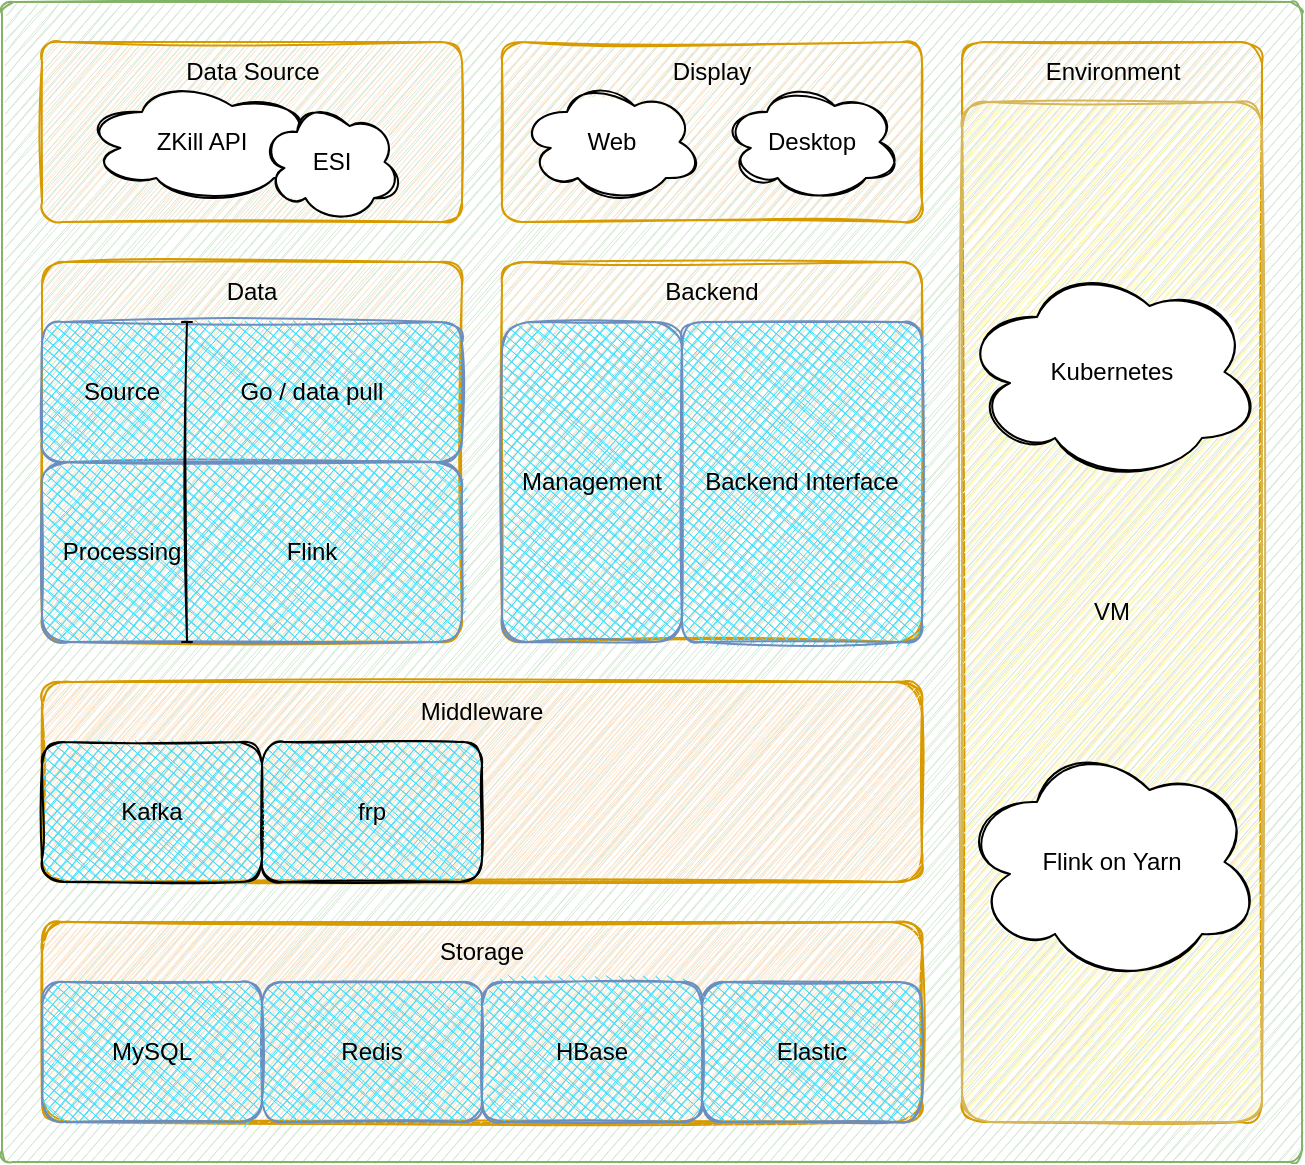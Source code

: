 <mxfile version="15.4.0" type="device"><diagram id="-mXrpNrnObIxGvTFfca1" name="第 1 页"><mxGraphModel dx="946" dy="672" grid="1" gridSize="10" guides="1" tooltips="1" connect="1" arrows="1" fold="1" page="1" pageScale="1" pageWidth="827" pageHeight="1169" math="0" shadow="0"><root><mxCell id="0"/><mxCell id="1" parent="0"/><mxCell id="zx75lBKb_kVxbM30wrPt-1" value="" style="rounded=1;whiteSpace=wrap;html=1;arcSize=1;fillColor=#d5e8d4;strokeColor=#82b366;glass=0;shadow=0;sketch=1;" parent="1" vertex="1"><mxGeometry y="60" width="650" height="580" as="geometry"/></mxCell><mxCell id="zx75lBKb_kVxbM30wrPt-9" value="" style="group;sketch=1;rounded=1;glass=0;fillColor=#ffe6cc;strokeColor=#d79b00;" parent="1" vertex="1" connectable="0"><mxGeometry x="20" y="520" width="440" height="100" as="geometry"/></mxCell><mxCell id="zx75lBKb_kVxbM30wrPt-2" value="" style="rounded=1;whiteSpace=wrap;html=1;arcSize=10;sketch=1;fillColor=#ffe6cc;strokeColor=#d79b00;" parent="zx75lBKb_kVxbM30wrPt-9" vertex="1"><mxGeometry width="440" height="100" as="geometry"/></mxCell><mxCell id="zx75lBKb_kVxbM30wrPt-8" value="Storage" style="text;html=1;strokeColor=none;fillColor=none;align=center;verticalAlign=middle;whiteSpace=wrap;rounded=0;shadow=0;glass=0;sketch=1;" parent="zx75lBKb_kVxbM30wrPt-9" vertex="1"><mxGeometry x="190" width="60" height="30" as="geometry"/></mxCell><mxCell id="zx75lBKb_kVxbM30wrPt-7" value="Elastic" style="rounded=1;whiteSpace=wrap;html=1;shadow=0;glass=0;sketch=1;arcSize=16;fillColor=#44DDFC;strokeColor=#6c8ebf;fillStyle=cross-hatch;" parent="zx75lBKb_kVxbM30wrPt-9" vertex="1"><mxGeometry x="330" y="30" width="110" height="70" as="geometry"/></mxCell><mxCell id="zx75lBKb_kVxbM30wrPt-6" value="HBase" style="rounded=1;whiteSpace=wrap;html=1;shadow=0;glass=0;sketch=1;arcSize=16;fillColor=#44DDFC;strokeColor=#6c8ebf;fillStyle=cross-hatch;" parent="zx75lBKb_kVxbM30wrPt-9" vertex="1"><mxGeometry x="220" y="30" width="110" height="70" as="geometry"/></mxCell><mxCell id="zx75lBKb_kVxbM30wrPt-5" value="Redis" style="rounded=1;whiteSpace=wrap;html=1;shadow=0;glass=0;sketch=1;arcSize=16;fillColor=#44DDFC;strokeColor=#6c8ebf;fillStyle=cross-hatch;" parent="zx75lBKb_kVxbM30wrPt-9" vertex="1"><mxGeometry x="110" y="30" width="110" height="70" as="geometry"/></mxCell><mxCell id="zx75lBKb_kVxbM30wrPt-3" value="MySQL" style="rounded=1;whiteSpace=wrap;html=1;shadow=0;glass=0;sketch=1;arcSize=16;fillColor=#44DDFC;strokeColor=#6c8ebf;fillStyle=cross-hatch;" parent="zx75lBKb_kVxbM30wrPt-9" vertex="1"><mxGeometry y="30" width="110" height="70" as="geometry"/></mxCell><mxCell id="zx75lBKb_kVxbM30wrPt-10" value="" style="group;sketch=1;rounded=1;glass=0;fillColor=#ffe6cc;strokeColor=#d79b00;" parent="1" vertex="1" connectable="0"><mxGeometry x="20" y="400" width="440" height="100" as="geometry"/></mxCell><mxCell id="zx75lBKb_kVxbM30wrPt-11" value="" style="rounded=1;whiteSpace=wrap;html=1;arcSize=10;fillColor=#ffe6cc;strokeColor=#d79b00;sketch=1;" parent="zx75lBKb_kVxbM30wrPt-10" vertex="1"><mxGeometry width="440" height="100" as="geometry"/></mxCell><mxCell id="zx75lBKb_kVxbM30wrPt-12" value="Middleware" style="text;html=1;strokeColor=none;fillColor=none;align=center;verticalAlign=middle;whiteSpace=wrap;rounded=0;shadow=0;glass=0;sketch=1;" parent="zx75lBKb_kVxbM30wrPt-10" vertex="1"><mxGeometry x="190" width="60" height="30" as="geometry"/></mxCell><mxCell id="zx75lBKb_kVxbM30wrPt-13" value="Kafka" style="rounded=1;whiteSpace=wrap;html=1;shadow=0;glass=0;sketch=1;arcSize=16;fillColor=#44DDFC;fillStyle=cross-hatch;" parent="zx75lBKb_kVxbM30wrPt-10" vertex="1"><mxGeometry y="30" width="110" height="70" as="geometry"/></mxCell><mxCell id="YR4Lv2byaBBdz-yBoK7X-1" value="frp" style="rounded=1;whiteSpace=wrap;html=1;shadow=0;glass=0;sketch=1;arcSize=16;fillColor=#44DDFC;fillStyle=cross-hatch;" vertex="1" parent="zx75lBKb_kVxbM30wrPt-10"><mxGeometry x="110" y="30" width="110" height="70" as="geometry"/></mxCell><mxCell id="zx75lBKb_kVxbM30wrPt-22" value="" style="rounded=1;whiteSpace=wrap;html=1;shadow=0;glass=0;sketch=1;arcSize=6;fillColor=#ffe6cc;strokeColor=#d79b00;" parent="1" vertex="1"><mxGeometry x="20" y="190" width="210" height="190" as="geometry"/></mxCell><mxCell id="zx75lBKb_kVxbM30wrPt-23" value="" style="rounded=1;whiteSpace=wrap;html=1;shadow=0;glass=0;sketch=1;fillColor=#44DDFC;strokeColor=#6c8ebf;fillStyle=cross-hatch;" parent="1" vertex="1"><mxGeometry x="20" y="290" width="210" height="90" as="geometry"/></mxCell><mxCell id="zx75lBKb_kVxbM30wrPt-24" value="" style="rounded=1;whiteSpace=wrap;html=1;shadow=0;glass=0;sketch=1;fillColor=#44DDFC;strokeColor=#6c8ebf;fillStyle=cross-hatch;" parent="1" vertex="1"><mxGeometry x="20" y="220" width="210" height="70" as="geometry"/></mxCell><mxCell id="zx75lBKb_kVxbM30wrPt-31" value="" style="shape=crossbar;whiteSpace=wrap;html=1;rounded=1;direction=south;shadow=0;glass=0;sketch=1;" parent="1" vertex="1"><mxGeometry x="90" y="220" width="5" height="160" as="geometry"/></mxCell><mxCell id="zx75lBKb_kVxbM30wrPt-32" value="Source" style="text;html=1;strokeColor=none;fillColor=none;align=center;verticalAlign=middle;whiteSpace=wrap;rounded=0;shadow=0;glass=0;sketch=1;" parent="1" vertex="1"><mxGeometry x="30" y="240" width="60" height="30" as="geometry"/></mxCell><mxCell id="zx75lBKb_kVxbM30wrPt-33" value="Processing" style="text;html=1;strokeColor=none;fillColor=none;align=center;verticalAlign=middle;whiteSpace=wrap;rounded=0;shadow=0;glass=0;sketch=1;" parent="1" vertex="1"><mxGeometry x="30" y="320" width="60" height="30" as="geometry"/></mxCell><mxCell id="zx75lBKb_kVxbM30wrPt-34" value="Go / data pull" style="text;html=1;strokeColor=none;fillColor=none;align=center;verticalAlign=middle;whiteSpace=wrap;rounded=0;shadow=0;glass=0;sketch=1;" parent="1" vertex="1"><mxGeometry x="110" y="240" width="90" height="30" as="geometry"/></mxCell><mxCell id="zx75lBKb_kVxbM30wrPt-36" value="Flink" style="text;html=1;strokeColor=none;fillColor=none;align=center;verticalAlign=middle;whiteSpace=wrap;rounded=0;shadow=0;glass=0;sketch=1;" parent="1" vertex="1"><mxGeometry x="110" y="320" width="90" height="30" as="geometry"/></mxCell><mxCell id="zx75lBKb_kVxbM30wrPt-37" value="Data" style="text;html=1;strokeColor=none;fillColor=none;align=center;verticalAlign=middle;whiteSpace=wrap;rounded=0;shadow=0;glass=0;sketch=1;" parent="1" vertex="1"><mxGeometry x="95" y="190" width="60" height="30" as="geometry"/></mxCell><mxCell id="zx75lBKb_kVxbM30wrPt-38" value="" style="rounded=1;whiteSpace=wrap;html=1;shadow=0;glass=0;sketch=1;arcSize=11;fillColor=#ffe6cc;strokeColor=#d79b00;" parent="1" vertex="1"><mxGeometry x="20" y="80" width="210" height="90" as="geometry"/></mxCell><mxCell id="zx75lBKb_kVxbM30wrPt-39" value="Data Source" style="text;html=1;strokeColor=none;fillColor=none;align=center;verticalAlign=middle;whiteSpace=wrap;rounded=0;shadow=0;glass=0;sketch=1;" parent="1" vertex="1"><mxGeometry x="82.5" y="80" width="85" height="30" as="geometry"/></mxCell><mxCell id="zx75lBKb_kVxbM30wrPt-40" value="ZKill API" style="ellipse;shape=cloud;whiteSpace=wrap;html=1;rounded=1;shadow=0;glass=0;sketch=1;fillStyle=solid;" parent="1" vertex="1"><mxGeometry x="40" y="100" width="120" height="60" as="geometry"/></mxCell><mxCell id="zx75lBKb_kVxbM30wrPt-41" value="ESI" style="ellipse;shape=cloud;whiteSpace=wrap;html=1;rounded=1;shadow=0;glass=0;sketch=1;fillStyle=solid;" parent="1" vertex="1"><mxGeometry x="130" y="110" width="70" height="60" as="geometry"/></mxCell><mxCell id="zx75lBKb_kVxbM30wrPt-42" value="" style="rounded=1;whiteSpace=wrap;html=1;shadow=0;glass=0;sketch=1;arcSize=11;fillColor=#ffe6cc;strokeColor=#d79b00;" parent="1" vertex="1"><mxGeometry x="250" y="80" width="210" height="90" as="geometry"/></mxCell><mxCell id="zx75lBKb_kVxbM30wrPt-43" value="Display" style="text;html=1;strokeColor=none;fillColor=none;align=center;verticalAlign=middle;whiteSpace=wrap;rounded=0;shadow=0;glass=0;sketch=1;" parent="1" vertex="1"><mxGeometry x="325" y="80" width="60" height="30" as="geometry"/></mxCell><mxCell id="zx75lBKb_kVxbM30wrPt-44" value="Web" style="ellipse;shape=cloud;whiteSpace=wrap;html=1;rounded=1;shadow=0;glass=0;sketch=1;fillStyle=solid;" parent="1" vertex="1"><mxGeometry x="260" y="100" width="90" height="60" as="geometry"/></mxCell><mxCell id="zx75lBKb_kVxbM30wrPt-46" value="Desktop" style="ellipse;shape=cloud;whiteSpace=wrap;html=1;rounded=1;shadow=0;glass=0;sketch=1;fillStyle=solid;" parent="1" vertex="1"><mxGeometry x="360" y="100" width="90" height="60" as="geometry"/></mxCell><mxCell id="zx75lBKb_kVxbM30wrPt-47" value="" style="rounded=1;whiteSpace=wrap;html=1;shadow=0;glass=0;sketch=1;arcSize=6;fillColor=#ffe6cc;strokeColor=#d79b00;" parent="1" vertex="1"><mxGeometry x="250" y="190" width="210" height="190" as="geometry"/></mxCell><mxCell id="zx75lBKb_kVxbM30wrPt-48" value="Backend" style="text;html=1;strokeColor=none;fillColor=none;align=center;verticalAlign=middle;whiteSpace=wrap;rounded=0;shadow=0;glass=0;sketch=1;" parent="1" vertex="1"><mxGeometry x="325" y="190" width="60" height="30" as="geometry"/></mxCell><mxCell id="zx75lBKb_kVxbM30wrPt-49" value="Management" style="rounded=1;whiteSpace=wrap;html=1;shadow=0;glass=0;sketch=1;fillColor=#44DDFC;strokeColor=#6c8ebf;fillStyle=cross-hatch;" parent="1" vertex="1"><mxGeometry x="250" y="220" width="90" height="160" as="geometry"/></mxCell><mxCell id="zx75lBKb_kVxbM30wrPt-50" value="Backend Interface" style="rounded=1;whiteSpace=wrap;html=1;shadow=0;glass=0;sketch=1;arcSize=8;fillColor=#44DDFC;strokeColor=#6c8ebf;fillStyle=cross-hatch;" parent="1" vertex="1"><mxGeometry x="340" y="220" width="120" height="160" as="geometry"/></mxCell><mxCell id="zx75lBKb_kVxbM30wrPt-51" value="" style="rounded=1;whiteSpace=wrap;html=1;shadow=0;glass=0;sketch=1;arcSize=7;fillColor=#ffe6cc;strokeColor=#d79b00;" parent="1" vertex="1"><mxGeometry x="480" y="80" width="150" height="540" as="geometry"/></mxCell><mxCell id="zx75lBKb_kVxbM30wrPt-52" value="Environment" style="text;html=1;strokeColor=none;fillColor=none;align=center;verticalAlign=middle;whiteSpace=wrap;rounded=0;shadow=0;glass=0;sketch=1;" parent="1" vertex="1"><mxGeometry x="512.5" y="80" width="85" height="30" as="geometry"/></mxCell><mxCell id="zx75lBKb_kVxbM30wrPt-53" value="VM" style="rounded=1;whiteSpace=wrap;html=1;shadow=0;glass=0;sketch=1;arcSize=9;fillColor=#FCFFA6;strokeColor=#d6b656;" parent="1" vertex="1"><mxGeometry x="480" y="110" width="150" height="510" as="geometry"/></mxCell><mxCell id="zx75lBKb_kVxbM30wrPt-55" value="Kubernetes" style="ellipse;shape=cloud;whiteSpace=wrap;html=1;rounded=1;shadow=0;glass=0;sketch=1;fillStyle=solid;" parent="1" vertex="1"><mxGeometry x="480" y="190" width="150" height="110" as="geometry"/></mxCell><mxCell id="zx75lBKb_kVxbM30wrPt-56" value="Flink on Yarn" style="ellipse;shape=cloud;whiteSpace=wrap;html=1;rounded=1;shadow=0;glass=0;sketch=1;fillStyle=solid;" parent="1" vertex="1"><mxGeometry x="480" y="430" width="150" height="120" as="geometry"/></mxCell></root></mxGraphModel></diagram></mxfile>